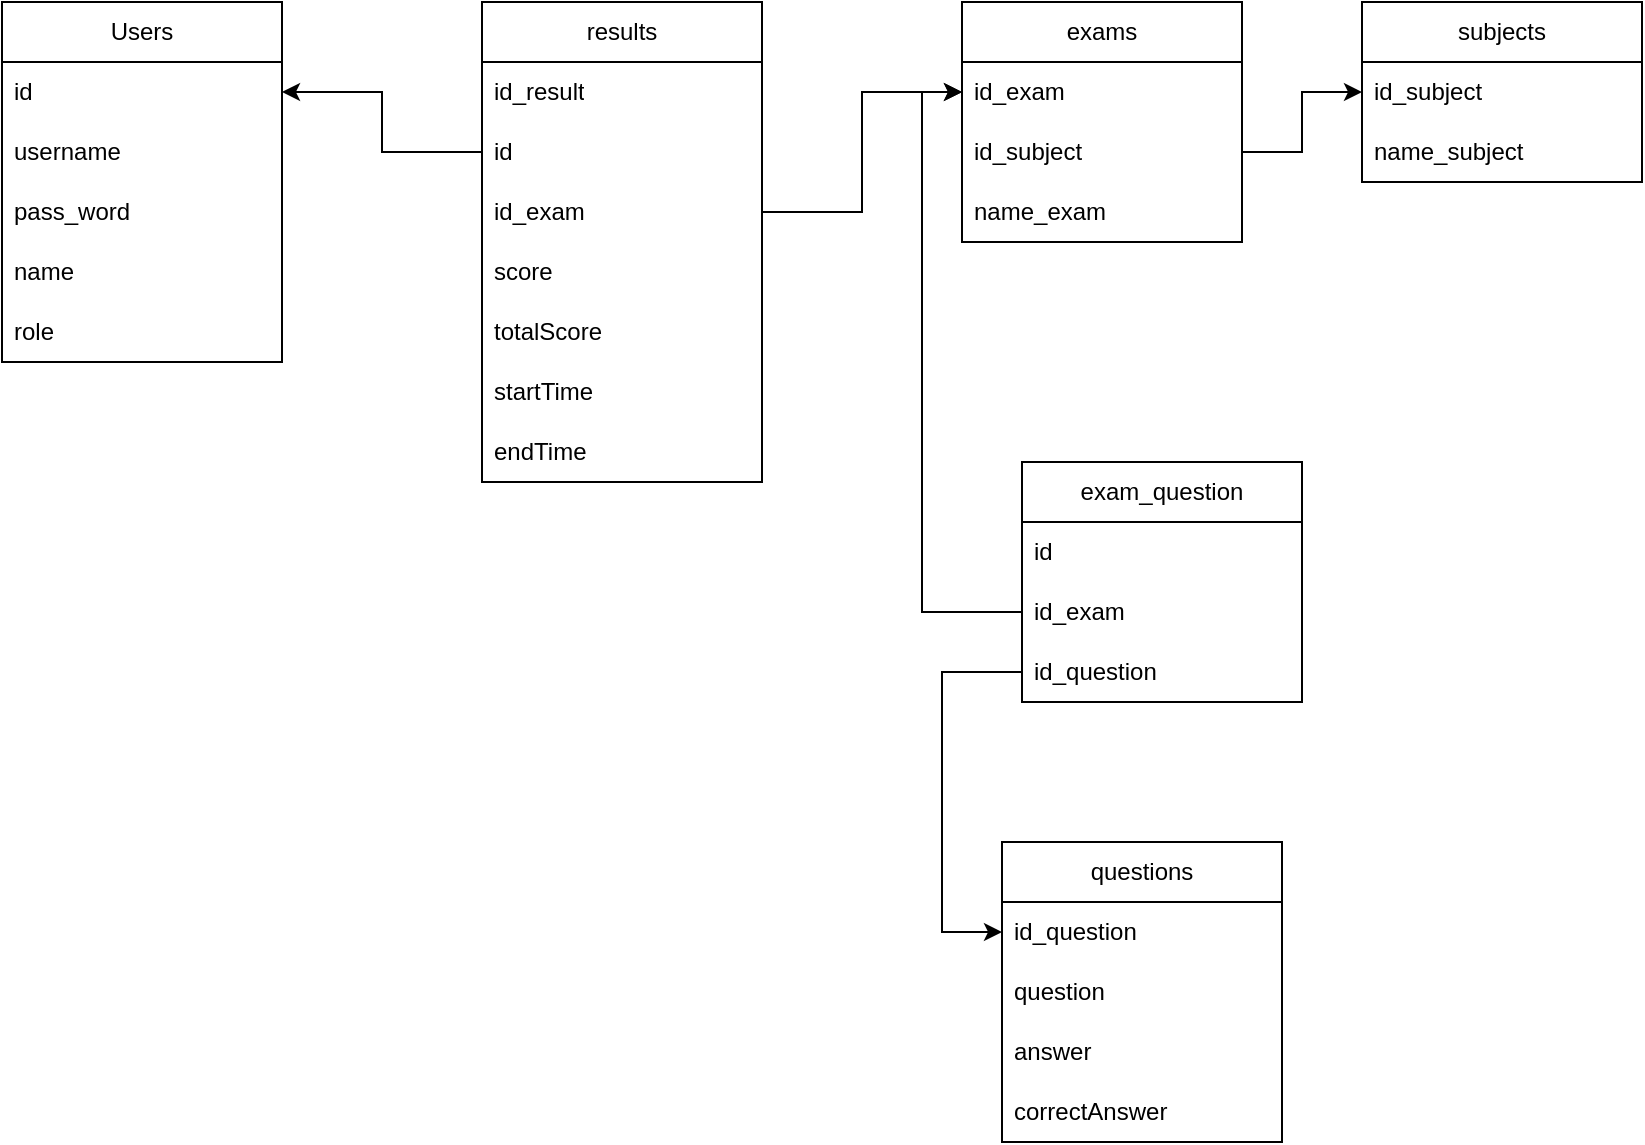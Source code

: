 <mxfile pages="2">
    <diagram name="Trang-1" id="xjUVU2zpyZHKG-es2Lt_">
        <mxGraphModel dx="813" dy="652" grid="1" gridSize="10" guides="1" tooltips="1" connect="1" arrows="1" fold="1" page="1" pageScale="1" pageWidth="827" pageHeight="1169" math="0" shadow="0">
            <root>
                <mxCell id="0"/>
                <mxCell id="1" parent="0"/>
                <mxCell id="hqo9bk8Ob5VPxhGhEih_-1" value="Users" style="swimlane;fontStyle=0;childLayout=stackLayout;horizontal=1;startSize=30;horizontalStack=0;resizeParent=1;resizeParentMax=0;resizeLast=0;collapsible=1;marginBottom=0;whiteSpace=wrap;html=1;" parent="1" vertex="1">
                    <mxGeometry x="70" y="60" width="140" height="180" as="geometry"/>
                </mxCell>
                <mxCell id="hqo9bk8Ob5VPxhGhEih_-2" value="id&lt;br&gt;" style="text;strokeColor=none;fillColor=none;align=left;verticalAlign=middle;spacingLeft=4;spacingRight=4;overflow=hidden;points=[[0,0.5],[1,0.5]];portConstraint=eastwest;rotatable=0;whiteSpace=wrap;html=1;" parent="hqo9bk8Ob5VPxhGhEih_-1" vertex="1">
                    <mxGeometry y="30" width="140" height="30" as="geometry"/>
                </mxCell>
                <mxCell id="hqo9bk8Ob5VPxhGhEih_-3" value="username" style="text;strokeColor=none;fillColor=none;align=left;verticalAlign=middle;spacingLeft=4;spacingRight=4;overflow=hidden;points=[[0,0.5],[1,0.5]];portConstraint=eastwest;rotatable=0;whiteSpace=wrap;html=1;" parent="hqo9bk8Ob5VPxhGhEih_-1" vertex="1">
                    <mxGeometry y="60" width="140" height="30" as="geometry"/>
                </mxCell>
                <mxCell id="hqo9bk8Ob5VPxhGhEih_-4" value="pass_word" style="text;strokeColor=none;fillColor=none;align=left;verticalAlign=middle;spacingLeft=4;spacingRight=4;overflow=hidden;points=[[0,0.5],[1,0.5]];portConstraint=eastwest;rotatable=0;whiteSpace=wrap;html=1;" parent="hqo9bk8Ob5VPxhGhEih_-1" vertex="1">
                    <mxGeometry y="90" width="140" height="30" as="geometry"/>
                </mxCell>
                <mxCell id="hqo9bk8Ob5VPxhGhEih_-29" value="name" style="text;strokeColor=none;fillColor=none;align=left;verticalAlign=middle;spacingLeft=4;spacingRight=4;overflow=hidden;points=[[0,0.5],[1,0.5]];portConstraint=eastwest;rotatable=0;whiteSpace=wrap;html=1;" parent="hqo9bk8Ob5VPxhGhEih_-1" vertex="1">
                    <mxGeometry y="120" width="140" height="30" as="geometry"/>
                </mxCell>
                <mxCell id="hqo9bk8Ob5VPxhGhEih_-30" value="role" style="text;strokeColor=none;fillColor=none;align=left;verticalAlign=middle;spacingLeft=4;spacingRight=4;overflow=hidden;points=[[0,0.5],[1,0.5]];portConstraint=eastwest;rotatable=0;whiteSpace=wrap;html=1;" parent="hqo9bk8Ob5VPxhGhEih_-1" vertex="1">
                    <mxGeometry y="150" width="140" height="30" as="geometry"/>
                </mxCell>
                <mxCell id="hqo9bk8Ob5VPxhGhEih_-9" value="exam_question" style="swimlane;fontStyle=0;childLayout=stackLayout;horizontal=1;startSize=30;horizontalStack=0;resizeParent=1;resizeParentMax=0;resizeLast=0;collapsible=1;marginBottom=0;whiteSpace=wrap;html=1;" parent="1" vertex="1">
                    <mxGeometry x="580" y="290" width="140" height="120" as="geometry"/>
                </mxCell>
                <mxCell id="hqo9bk8Ob5VPxhGhEih_-10" value="id" style="text;strokeColor=none;fillColor=none;align=left;verticalAlign=middle;spacingLeft=4;spacingRight=4;overflow=hidden;points=[[0,0.5],[1,0.5]];portConstraint=eastwest;rotatable=0;whiteSpace=wrap;html=1;" parent="hqo9bk8Ob5VPxhGhEih_-9" vertex="1">
                    <mxGeometry y="30" width="140" height="30" as="geometry"/>
                </mxCell>
                <mxCell id="hqo9bk8Ob5VPxhGhEih_-11" value="id_exam" style="text;strokeColor=none;fillColor=none;align=left;verticalAlign=middle;spacingLeft=4;spacingRight=4;overflow=hidden;points=[[0,0.5],[1,0.5]];portConstraint=eastwest;rotatable=0;whiteSpace=wrap;html=1;" parent="hqo9bk8Ob5VPxhGhEih_-9" vertex="1">
                    <mxGeometry y="60" width="140" height="30" as="geometry"/>
                </mxCell>
                <mxCell id="hqo9bk8Ob5VPxhGhEih_-12" value="id_question" style="text;strokeColor=none;fillColor=none;align=left;verticalAlign=middle;spacingLeft=4;spacingRight=4;overflow=hidden;points=[[0,0.5],[1,0.5]];portConstraint=eastwest;rotatable=0;whiteSpace=wrap;html=1;" parent="hqo9bk8Ob5VPxhGhEih_-9" vertex="1">
                    <mxGeometry y="90" width="140" height="30" as="geometry"/>
                </mxCell>
                <mxCell id="hqo9bk8Ob5VPxhGhEih_-13" value="questions" style="swimlane;fontStyle=0;childLayout=stackLayout;horizontal=1;startSize=30;horizontalStack=0;resizeParent=1;resizeParentMax=0;resizeLast=0;collapsible=1;marginBottom=0;whiteSpace=wrap;html=1;" parent="1" vertex="1">
                    <mxGeometry x="570" y="480" width="140" height="150" as="geometry"/>
                </mxCell>
                <mxCell id="hqo9bk8Ob5VPxhGhEih_-14" value="id_question" style="text;strokeColor=none;fillColor=none;align=left;verticalAlign=middle;spacingLeft=4;spacingRight=4;overflow=hidden;points=[[0,0.5],[1,0.5]];portConstraint=eastwest;rotatable=0;whiteSpace=wrap;html=1;" parent="hqo9bk8Ob5VPxhGhEih_-13" vertex="1">
                    <mxGeometry y="30" width="140" height="30" as="geometry"/>
                </mxCell>
                <mxCell id="hqo9bk8Ob5VPxhGhEih_-15" value="question" style="text;strokeColor=none;fillColor=none;align=left;verticalAlign=middle;spacingLeft=4;spacingRight=4;overflow=hidden;points=[[0,0.5],[1,0.5]];portConstraint=eastwest;rotatable=0;whiteSpace=wrap;html=1;" parent="hqo9bk8Ob5VPxhGhEih_-13" vertex="1">
                    <mxGeometry y="60" width="140" height="30" as="geometry"/>
                </mxCell>
                <mxCell id="hqo9bk8Ob5VPxhGhEih_-16" value="answer" style="text;strokeColor=none;fillColor=none;align=left;verticalAlign=middle;spacingLeft=4;spacingRight=4;overflow=hidden;points=[[0,0.5],[1,0.5]];portConstraint=eastwest;rotatable=0;whiteSpace=wrap;html=1;" parent="hqo9bk8Ob5VPxhGhEih_-13" vertex="1">
                    <mxGeometry y="90" width="140" height="30" as="geometry"/>
                </mxCell>
                <mxCell id="hqo9bk8Ob5VPxhGhEih_-35" value="correctAnswer" style="text;strokeColor=none;fillColor=none;align=left;verticalAlign=middle;spacingLeft=4;spacingRight=4;overflow=hidden;points=[[0,0.5],[1,0.5]];portConstraint=eastwest;rotatable=0;whiteSpace=wrap;html=1;" parent="hqo9bk8Ob5VPxhGhEih_-13" vertex="1">
                    <mxGeometry y="120" width="140" height="30" as="geometry"/>
                </mxCell>
                <mxCell id="hqo9bk8Ob5VPxhGhEih_-17" value="results" style="swimlane;fontStyle=0;childLayout=stackLayout;horizontal=1;startSize=30;horizontalStack=0;resizeParent=1;resizeParentMax=0;resizeLast=0;collapsible=1;marginBottom=0;whiteSpace=wrap;html=1;" parent="1" vertex="1">
                    <mxGeometry x="310" y="60" width="140" height="240" as="geometry"/>
                </mxCell>
                <mxCell id="hqo9bk8Ob5VPxhGhEih_-18" value="id_result" style="text;strokeColor=none;fillColor=none;align=left;verticalAlign=middle;spacingLeft=4;spacingRight=4;overflow=hidden;points=[[0,0.5],[1,0.5]];portConstraint=eastwest;rotatable=0;whiteSpace=wrap;html=1;" parent="hqo9bk8Ob5VPxhGhEih_-17" vertex="1">
                    <mxGeometry y="30" width="140" height="30" as="geometry"/>
                </mxCell>
                <mxCell id="hqo9bk8Ob5VPxhGhEih_-19" value="id" style="text;strokeColor=none;fillColor=none;align=left;verticalAlign=middle;spacingLeft=4;spacingRight=4;overflow=hidden;points=[[0,0.5],[1,0.5]];portConstraint=eastwest;rotatable=0;whiteSpace=wrap;html=1;" parent="hqo9bk8Ob5VPxhGhEih_-17" vertex="1">
                    <mxGeometry y="60" width="140" height="30" as="geometry"/>
                </mxCell>
                <mxCell id="hqo9bk8Ob5VPxhGhEih_-20" value="id_exam" style="text;strokeColor=none;fillColor=none;align=left;verticalAlign=middle;spacingLeft=4;spacingRight=4;overflow=hidden;points=[[0,0.5],[1,0.5]];portConstraint=eastwest;rotatable=0;whiteSpace=wrap;html=1;" parent="hqo9bk8Ob5VPxhGhEih_-17" vertex="1">
                    <mxGeometry y="90" width="140" height="30" as="geometry"/>
                </mxCell>
                <mxCell id="hqo9bk8Ob5VPxhGhEih_-31" value="score" style="text;strokeColor=none;fillColor=none;align=left;verticalAlign=middle;spacingLeft=4;spacingRight=4;overflow=hidden;points=[[0,0.5],[1,0.5]];portConstraint=eastwest;rotatable=0;whiteSpace=wrap;html=1;" parent="hqo9bk8Ob5VPxhGhEih_-17" vertex="1">
                    <mxGeometry y="120" width="140" height="30" as="geometry"/>
                </mxCell>
                <mxCell id="hqo9bk8Ob5VPxhGhEih_-32" value="totalScore" style="text;strokeColor=none;fillColor=none;align=left;verticalAlign=middle;spacingLeft=4;spacingRight=4;overflow=hidden;points=[[0,0.5],[1,0.5]];portConstraint=eastwest;rotatable=0;whiteSpace=wrap;html=1;" parent="hqo9bk8Ob5VPxhGhEih_-17" vertex="1">
                    <mxGeometry y="150" width="140" height="30" as="geometry"/>
                </mxCell>
                <mxCell id="hqo9bk8Ob5VPxhGhEih_-33" value="startTime" style="text;strokeColor=none;fillColor=none;align=left;verticalAlign=middle;spacingLeft=4;spacingRight=4;overflow=hidden;points=[[0,0.5],[1,0.5]];portConstraint=eastwest;rotatable=0;whiteSpace=wrap;html=1;" parent="hqo9bk8Ob5VPxhGhEih_-17" vertex="1">
                    <mxGeometry y="180" width="140" height="30" as="geometry"/>
                </mxCell>
                <mxCell id="hqo9bk8Ob5VPxhGhEih_-34" value="endTime" style="text;strokeColor=none;fillColor=none;align=left;verticalAlign=middle;spacingLeft=4;spacingRight=4;overflow=hidden;points=[[0,0.5],[1,0.5]];portConstraint=eastwest;rotatable=0;whiteSpace=wrap;html=1;" parent="hqo9bk8Ob5VPxhGhEih_-17" vertex="1">
                    <mxGeometry y="210" width="140" height="30" as="geometry"/>
                </mxCell>
                <mxCell id="hqo9bk8Ob5VPxhGhEih_-21" value="subjects" style="swimlane;fontStyle=0;childLayout=stackLayout;horizontal=1;startSize=30;horizontalStack=0;resizeParent=1;resizeParentMax=0;resizeLast=0;collapsible=1;marginBottom=0;whiteSpace=wrap;html=1;" parent="1" vertex="1">
                    <mxGeometry x="750" y="60" width="140" height="90" as="geometry"/>
                </mxCell>
                <mxCell id="hqo9bk8Ob5VPxhGhEih_-22" value="id_subject" style="text;strokeColor=none;fillColor=none;align=left;verticalAlign=middle;spacingLeft=4;spacingRight=4;overflow=hidden;points=[[0,0.5],[1,0.5]];portConstraint=eastwest;rotatable=0;whiteSpace=wrap;html=1;" parent="hqo9bk8Ob5VPxhGhEih_-21" vertex="1">
                    <mxGeometry y="30" width="140" height="30" as="geometry"/>
                </mxCell>
                <mxCell id="hqo9bk8Ob5VPxhGhEih_-23" value="name_subject" style="text;strokeColor=none;fillColor=none;align=left;verticalAlign=middle;spacingLeft=4;spacingRight=4;overflow=hidden;points=[[0,0.5],[1,0.5]];portConstraint=eastwest;rotatable=0;whiteSpace=wrap;html=1;" parent="hqo9bk8Ob5VPxhGhEih_-21" vertex="1">
                    <mxGeometry y="60" width="140" height="30" as="geometry"/>
                </mxCell>
                <mxCell id="hqo9bk8Ob5VPxhGhEih_-25" value="exams" style="swimlane;fontStyle=0;childLayout=stackLayout;horizontal=1;startSize=30;horizontalStack=0;resizeParent=1;resizeParentMax=0;resizeLast=0;collapsible=1;marginBottom=0;whiteSpace=wrap;html=1;" parent="1" vertex="1">
                    <mxGeometry x="550" y="60" width="140" height="120" as="geometry"/>
                </mxCell>
                <mxCell id="hqo9bk8Ob5VPxhGhEih_-26" value="id_exam" style="text;strokeColor=none;fillColor=none;align=left;verticalAlign=middle;spacingLeft=4;spacingRight=4;overflow=hidden;points=[[0,0.5],[1,0.5]];portConstraint=eastwest;rotatable=0;whiteSpace=wrap;html=1;" parent="hqo9bk8Ob5VPxhGhEih_-25" vertex="1">
                    <mxGeometry y="30" width="140" height="30" as="geometry"/>
                </mxCell>
                <mxCell id="hqo9bk8Ob5VPxhGhEih_-27" value="id_subject" style="text;strokeColor=none;fillColor=none;align=left;verticalAlign=middle;spacingLeft=4;spacingRight=4;overflow=hidden;points=[[0,0.5],[1,0.5]];portConstraint=eastwest;rotatable=0;whiteSpace=wrap;html=1;" parent="hqo9bk8Ob5VPxhGhEih_-25" vertex="1">
                    <mxGeometry y="60" width="140" height="30" as="geometry"/>
                </mxCell>
                <mxCell id="hqo9bk8Ob5VPxhGhEih_-28" value="name_exam" style="text;strokeColor=none;fillColor=none;align=left;verticalAlign=middle;spacingLeft=4;spacingRight=4;overflow=hidden;points=[[0,0.5],[1,0.5]];portConstraint=eastwest;rotatable=0;whiteSpace=wrap;html=1;" parent="hqo9bk8Ob5VPxhGhEih_-25" vertex="1">
                    <mxGeometry y="90" width="140" height="30" as="geometry"/>
                </mxCell>
                <mxCell id="hqo9bk8Ob5VPxhGhEih_-38" style="edgeStyle=orthogonalEdgeStyle;rounded=0;orthogonalLoop=1;jettySize=auto;html=1;exitX=0;exitY=0.5;exitDx=0;exitDy=0;entryX=0;entryY=0.5;entryDx=0;entryDy=0;" parent="1" source="hqo9bk8Ob5VPxhGhEih_-11" target="hqo9bk8Ob5VPxhGhEih_-26" edge="1">
                    <mxGeometry relative="1" as="geometry"/>
                </mxCell>
                <mxCell id="hqo9bk8Ob5VPxhGhEih_-39" style="edgeStyle=orthogonalEdgeStyle;rounded=0;orthogonalLoop=1;jettySize=auto;html=1;exitX=0;exitY=0.5;exitDx=0;exitDy=0;entryX=0;entryY=0.5;entryDx=0;entryDy=0;" parent="1" source="hqo9bk8Ob5VPxhGhEih_-12" target="hqo9bk8Ob5VPxhGhEih_-14" edge="1">
                    <mxGeometry relative="1" as="geometry">
                        <Array as="points">
                            <mxPoint x="540" y="395"/>
                            <mxPoint x="540" y="525"/>
                        </Array>
                    </mxGeometry>
                </mxCell>
                <mxCell id="hqo9bk8Ob5VPxhGhEih_-43" style="edgeStyle=orthogonalEdgeStyle;rounded=0;orthogonalLoop=1;jettySize=auto;html=1;exitX=1;exitY=0.5;exitDx=0;exitDy=0;entryX=0;entryY=0.5;entryDx=0;entryDy=0;" parent="1" source="hqo9bk8Ob5VPxhGhEih_-27" target="hqo9bk8Ob5VPxhGhEih_-22" edge="1">
                    <mxGeometry relative="1" as="geometry"/>
                </mxCell>
                <mxCell id="hqo9bk8Ob5VPxhGhEih_-44" style="edgeStyle=orthogonalEdgeStyle;rounded=0;orthogonalLoop=1;jettySize=auto;html=1;exitX=1;exitY=0.5;exitDx=0;exitDy=0;entryX=0;entryY=0.5;entryDx=0;entryDy=0;" parent="1" source="hqo9bk8Ob5VPxhGhEih_-20" target="hqo9bk8Ob5VPxhGhEih_-26" edge="1">
                    <mxGeometry relative="1" as="geometry"/>
                </mxCell>
                <mxCell id="hqo9bk8Ob5VPxhGhEih_-45" style="edgeStyle=orthogonalEdgeStyle;rounded=0;orthogonalLoop=1;jettySize=auto;html=1;exitX=0;exitY=0.5;exitDx=0;exitDy=0;entryX=1;entryY=0.5;entryDx=0;entryDy=0;" parent="1" source="hqo9bk8Ob5VPxhGhEih_-19" target="hqo9bk8Ob5VPxhGhEih_-2" edge="1">
                    <mxGeometry relative="1" as="geometry"/>
                </mxCell>
            </root>
        </mxGraphModel>
    </diagram>
    <diagram id="Vfnv9-3xeuXJ7i_EUJJL" name="Trang-2">
        <mxGraphModel dx="813" dy="652" grid="1" gridSize="10" guides="1" tooltips="1" connect="1" arrows="1" fold="1" page="1" pageScale="1" pageWidth="827" pageHeight="1169" math="0" shadow="0">
            <root>
                <mxCell id="0"/>
                <mxCell id="1" parent="0"/>
                <mxCell id="SQDwaKuYSYW0ZyfhPtcH-10" style="edgeStyle=orthogonalEdgeStyle;rounded=0;orthogonalLoop=1;jettySize=auto;html=1;exitX=0.5;exitY=0.5;exitDx=0;exitDy=0;exitPerimeter=0;entryX=0;entryY=0.5;entryDx=0;entryDy=0;" parent="1" source="SQDwaKuYSYW0ZyfhPtcH-1" target="SQDwaKuYSYW0ZyfhPtcH-5" edge="1">
                    <mxGeometry relative="1" as="geometry"/>
                </mxCell>
                <mxCell id="SQDwaKuYSYW0ZyfhPtcH-11" style="edgeStyle=orthogonalEdgeStyle;rounded=0;orthogonalLoop=1;jettySize=auto;html=1;exitX=0.5;exitY=0.5;exitDx=0;exitDy=0;exitPerimeter=0;entryX=0;entryY=0.5;entryDx=0;entryDy=0;" parent="1" source="SQDwaKuYSYW0ZyfhPtcH-1" target="SQDwaKuYSYW0ZyfhPtcH-9" edge="1">
                    <mxGeometry relative="1" as="geometry"/>
                </mxCell>
                <mxCell id="SQDwaKuYSYW0ZyfhPtcH-24" style="edgeStyle=orthogonalEdgeStyle;rounded=0;orthogonalLoop=1;jettySize=auto;html=1;exitX=0.5;exitY=0.5;exitDx=0;exitDy=0;exitPerimeter=0;entryX=0;entryY=0.5;entryDx=0;entryDy=0;" parent="1" source="SQDwaKuYSYW0ZyfhPtcH-1" target="SQDwaKuYSYW0ZyfhPtcH-23" edge="1">
                    <mxGeometry relative="1" as="geometry"/>
                </mxCell>
                <mxCell id="SQDwaKuYSYW0ZyfhPtcH-1" value="Студент" style="shape=umlActor;verticalLabelPosition=bottom;verticalAlign=top;html=1;outlineConnect=0;fontSize=15;" parent="1" vertex="1">
                    <mxGeometry x="70" y="40" width="30" height="60" as="geometry"/>
                </mxCell>
                <mxCell id="SQDwaKuYSYW0ZyfhPtcH-14" style="edgeStyle=orthogonalEdgeStyle;rounded=0;orthogonalLoop=1;jettySize=auto;html=1;exitX=0.5;exitY=0.5;exitDx=0;exitDy=0;exitPerimeter=0;entryX=0;entryY=0.5;entryDx=0;entryDy=0;" parent="1" source="SQDwaKuYSYW0ZyfhPtcH-2" target="SQDwaKuYSYW0ZyfhPtcH-8" edge="1">
                    <mxGeometry relative="1" as="geometry"/>
                </mxCell>
                <mxCell id="SQDwaKuYSYW0ZyfhPtcH-15" style="edgeStyle=orthogonalEdgeStyle;rounded=0;orthogonalLoop=1;jettySize=auto;html=1;exitX=0.5;exitY=0.5;exitDx=0;exitDy=0;exitPerimeter=0;entryX=0;entryY=0.5;entryDx=0;entryDy=0;" parent="1" source="SQDwaKuYSYW0ZyfhPtcH-2" target="SQDwaKuYSYW0ZyfhPtcH-12" edge="1">
                    <mxGeometry relative="1" as="geometry"/>
                </mxCell>
                <mxCell id="SQDwaKuYSYW0ZyfhPtcH-26" style="edgeStyle=orthogonalEdgeStyle;rounded=0;orthogonalLoop=1;jettySize=auto;html=1;exitX=0.5;exitY=0.5;exitDx=0;exitDy=0;exitPerimeter=0;entryX=0;entryY=0.5;entryDx=0;entryDy=0;" parent="1" source="SQDwaKuYSYW0ZyfhPtcH-2" target="SQDwaKuYSYW0ZyfhPtcH-25" edge="1">
                    <mxGeometry relative="1" as="geometry"/>
                </mxCell>
                <mxCell id="SQDwaKuYSYW0ZyfhPtcH-2" value="Учитель" style="shape=umlActor;verticalLabelPosition=bottom;verticalAlign=top;html=1;outlineConnect=0;fontSize=15;" parent="1" vertex="1">
                    <mxGeometry x="70" y="280" width="30" height="60" as="geometry"/>
                </mxCell>
                <mxCell id="SQDwaKuYSYW0ZyfhPtcH-16" style="edgeStyle=orthogonalEdgeStyle;rounded=0;orthogonalLoop=1;jettySize=auto;html=1;exitX=0.5;exitY=0.5;exitDx=0;exitDy=0;exitPerimeter=0;entryX=0;entryY=0.5;entryDx=0;entryDy=0;" parent="1" source="SQDwaKuYSYW0ZyfhPtcH-3" target="SQDwaKuYSYW0ZyfhPtcH-7" edge="1">
                    <mxGeometry relative="1" as="geometry"/>
                </mxCell>
                <mxCell id="SQDwaKuYSYW0ZyfhPtcH-17" style="edgeStyle=orthogonalEdgeStyle;rounded=0;orthogonalLoop=1;jettySize=auto;html=1;exitX=0.5;exitY=0.5;exitDx=0;exitDy=0;exitPerimeter=0;entryX=0;entryY=0.5;entryDx=0;entryDy=0;" parent="1" source="SQDwaKuYSYW0ZyfhPtcH-3" target="SQDwaKuYSYW0ZyfhPtcH-13" edge="1">
                    <mxGeometry relative="1" as="geometry"/>
                </mxCell>
                <mxCell id="SQDwaKuYSYW0ZyfhPtcH-28" style="edgeStyle=orthogonalEdgeStyle;rounded=0;orthogonalLoop=1;jettySize=auto;html=1;exitX=0.5;exitY=0.5;exitDx=0;exitDy=0;exitPerimeter=0;entryX=0;entryY=0.5;entryDx=0;entryDy=0;" parent="1" source="SQDwaKuYSYW0ZyfhPtcH-3" target="SQDwaKuYSYW0ZyfhPtcH-27" edge="1">
                    <mxGeometry relative="1" as="geometry"/>
                </mxCell>
                <mxCell id="SQDwaKuYSYW0ZyfhPtcH-3" value="Админитратор" style="shape=umlActor;verticalLabelPosition=bottom;verticalAlign=top;html=1;outlineConnect=0;fontSize=15;" parent="1" vertex="1">
                    <mxGeometry x="85" y="575" width="30" height="60" as="geometry"/>
                </mxCell>
                <mxCell id="SQDwaKuYSYW0ZyfhPtcH-5" value="Aвторизоваться" style="ellipse;whiteSpace=wrap;html=1;" parent="1" vertex="1">
                    <mxGeometry x="170" width="120" height="50" as="geometry"/>
                </mxCell>
                <mxCell id="SQDwaKuYSYW0ZyfhPtcH-7" value="Aвторизоваться" style="ellipse;whiteSpace=wrap;html=1;" parent="1" vertex="1">
                    <mxGeometry x="195" y="505" width="120" height="50" as="geometry"/>
                </mxCell>
                <mxCell id="SQDwaKuYSYW0ZyfhPtcH-8" value="Aвторизоваться" style="ellipse;whiteSpace=wrap;html=1;" parent="1" vertex="1">
                    <mxGeometry x="195" y="230" width="120" height="50" as="geometry"/>
                </mxCell>
                <mxCell id="SQDwaKuYSYW0ZyfhPtcH-9" value="Сдать тест" style="ellipse;whiteSpace=wrap;html=1;" parent="1" vertex="1">
                    <mxGeometry x="170" y="80" width="120" height="50" as="geometry"/>
                </mxCell>
                <mxCell id="SQDwaKuYSYW0ZyfhPtcH-29" style="edgeStyle=orthogonalEdgeStyle;rounded=0;orthogonalLoop=1;jettySize=auto;html=1;exitX=1;exitY=0.5;exitDx=0;exitDy=0;entryX=0;entryY=0.5;entryDx=0;entryDy=0;" parent="1" source="SQDwaKuYSYW0ZyfhPtcH-12" target="SQDwaKuYSYW0ZyfhPtcH-18" edge="1">
                    <mxGeometry relative="1" as="geometry"/>
                </mxCell>
                <mxCell id="SQDwaKuYSYW0ZyfhPtcH-30" style="edgeStyle=orthogonalEdgeStyle;rounded=0;orthogonalLoop=1;jettySize=auto;html=1;exitX=1;exitY=0.5;exitDx=0;exitDy=0;entryX=0;entryY=0.5;entryDx=0;entryDy=0;" parent="1" source="SQDwaKuYSYW0ZyfhPtcH-12" target="SQDwaKuYSYW0ZyfhPtcH-20" edge="1">
                    <mxGeometry relative="1" as="geometry"/>
                </mxCell>
                <mxCell id="SQDwaKuYSYW0ZyfhPtcH-31" style="edgeStyle=orthogonalEdgeStyle;rounded=0;orthogonalLoop=1;jettySize=auto;html=1;exitX=1;exitY=0.5;exitDx=0;exitDy=0;entryX=0;entryY=0.5;entryDx=0;entryDy=0;" parent="1" source="SQDwaKuYSYW0ZyfhPtcH-12" target="SQDwaKuYSYW0ZyfhPtcH-21" edge="1">
                    <mxGeometry relative="1" as="geometry"/>
                </mxCell>
                <mxCell id="SQDwaKuYSYW0ZyfhPtcH-32" style="edgeStyle=orthogonalEdgeStyle;rounded=0;orthogonalLoop=1;jettySize=auto;html=1;exitX=1;exitY=0.5;exitDx=0;exitDy=0;entryX=0;entryY=0.5;entryDx=0;entryDy=0;" parent="1" source="SQDwaKuYSYW0ZyfhPtcH-12" target="SQDwaKuYSYW0ZyfhPtcH-22" edge="1">
                    <mxGeometry relative="1" as="geometry"/>
                </mxCell>
                <mxCell id="SQDwaKuYSYW0ZyfhPtcH-12" value="Создать, изменить, удалить" style="ellipse;whiteSpace=wrap;html=1;" parent="1" vertex="1">
                    <mxGeometry x="195" y="320" width="210" height="50" as="geometry"/>
                </mxCell>
                <mxCell id="SQDwaKuYSYW0ZyfhPtcH-41" style="edgeStyle=orthogonalEdgeStyle;rounded=0;orthogonalLoop=1;jettySize=auto;html=1;exitX=1;exitY=0.5;exitDx=0;exitDy=0;entryX=0;entryY=0.5;entryDx=0;entryDy=0;" parent="1" source="SQDwaKuYSYW0ZyfhPtcH-13" target="SQDwaKuYSYW0ZyfhPtcH-37" edge="1">
                    <mxGeometry relative="1" as="geometry"/>
                </mxCell>
                <mxCell id="SQDwaKuYSYW0ZyfhPtcH-42" style="edgeStyle=orthogonalEdgeStyle;rounded=0;orthogonalLoop=1;jettySize=auto;html=1;exitX=1;exitY=0.5;exitDx=0;exitDy=0;entryX=0;entryY=0.5;entryDx=0;entryDy=0;" parent="1" source="SQDwaKuYSYW0ZyfhPtcH-13" target="SQDwaKuYSYW0ZyfhPtcH-38" edge="1">
                    <mxGeometry relative="1" as="geometry"/>
                </mxCell>
                <mxCell id="SQDwaKuYSYW0ZyfhPtcH-43" style="edgeStyle=orthogonalEdgeStyle;rounded=0;orthogonalLoop=1;jettySize=auto;html=1;exitX=1;exitY=0.5;exitDx=0;exitDy=0;entryX=0;entryY=0.5;entryDx=0;entryDy=0;" parent="1" source="SQDwaKuYSYW0ZyfhPtcH-13" target="SQDwaKuYSYW0ZyfhPtcH-39" edge="1">
                    <mxGeometry relative="1" as="geometry"/>
                </mxCell>
                <mxCell id="SQDwaKuYSYW0ZyfhPtcH-44" style="edgeStyle=orthogonalEdgeStyle;rounded=0;orthogonalLoop=1;jettySize=auto;html=1;exitX=1;exitY=0.5;exitDx=0;exitDy=0;entryX=0;entryY=0.5;entryDx=0;entryDy=0;" parent="1" source="SQDwaKuYSYW0ZyfhPtcH-13" target="SQDwaKuYSYW0ZyfhPtcH-40" edge="1">
                    <mxGeometry relative="1" as="geometry"/>
                </mxCell>
                <mxCell id="SQDwaKuYSYW0ZyfhPtcH-13" value="Создать, изменить, удалить" style="ellipse;whiteSpace=wrap;html=1;" parent="1" vertex="1">
                    <mxGeometry x="195" y="615" width="210" height="50" as="geometry"/>
                </mxCell>
                <mxCell id="SQDwaKuYSYW0ZyfhPtcH-18" value="Аккаунт для студента" style="ellipse;whiteSpace=wrap;html=1;" parent="1" vertex="1">
                    <mxGeometry x="470" y="180" width="120" height="50" as="geometry"/>
                </mxCell>
                <mxCell id="SQDwaKuYSYW0ZyfhPtcH-20" value="предмет" style="ellipse;whiteSpace=wrap;html=1;" parent="1" vertex="1">
                    <mxGeometry x="470" y="240" width="120" height="50" as="geometry"/>
                </mxCell>
                <mxCell id="SQDwaKuYSYW0ZyfhPtcH-21" value="вопрос" style="ellipse;whiteSpace=wrap;html=1;" parent="1" vertex="1">
                    <mxGeometry x="470" y="300" width="120" height="50" as="geometry"/>
                </mxCell>
                <mxCell id="SQDwaKuYSYW0ZyfhPtcH-22" value="тесты" style="ellipse;whiteSpace=wrap;html=1;" parent="1" vertex="1">
                    <mxGeometry x="470" y="370" width="120" height="50" as="geometry"/>
                </mxCell>
                <mxCell id="SQDwaKuYSYW0ZyfhPtcH-23" value="Посмотреть свои результаты" style="ellipse;whiteSpace=wrap;html=1;" parent="1" vertex="1">
                    <mxGeometry x="170" y="140" width="120" height="50" as="geometry"/>
                </mxCell>
                <mxCell id="SQDwaKuYSYW0ZyfhPtcH-25" value="Посмотреть результаты" style="ellipse;whiteSpace=wrap;html=1;" parent="1" vertex="1">
                    <mxGeometry x="195" y="400" width="120" height="50" as="geometry"/>
                </mxCell>
                <mxCell id="SQDwaKuYSYW0ZyfhPtcH-27" value="Посмотреть результаты" style="ellipse;whiteSpace=wrap;html=1;" parent="1" vertex="1">
                    <mxGeometry x="195" y="710" width="120" height="50" as="geometry"/>
                </mxCell>
                <mxCell id="SQDwaKuYSYW0ZyfhPtcH-37" value="Аккаунт для студента, учителя и админитратора" style="ellipse;whiteSpace=wrap;html=1;" parent="1" vertex="1">
                    <mxGeometry x="479" y="470" width="120" height="60" as="geometry"/>
                </mxCell>
                <mxCell id="SQDwaKuYSYW0ZyfhPtcH-38" value="предмет" style="ellipse;whiteSpace=wrap;html=1;" parent="1" vertex="1">
                    <mxGeometry x="479" y="540" width="120" height="50" as="geometry"/>
                </mxCell>
                <mxCell id="SQDwaKuYSYW0ZyfhPtcH-39" value="вопрос" style="ellipse;whiteSpace=wrap;html=1;" parent="1" vertex="1">
                    <mxGeometry x="479" y="600" width="120" height="50" as="geometry"/>
                </mxCell>
                <mxCell id="SQDwaKuYSYW0ZyfhPtcH-40" value="тесты" style="ellipse;whiteSpace=wrap;html=1;" parent="1" vertex="1">
                    <mxGeometry x="479" y="670" width="120" height="50" as="geometry"/>
                </mxCell>
            </root>
        </mxGraphModel>
    </diagram>
</mxfile>
